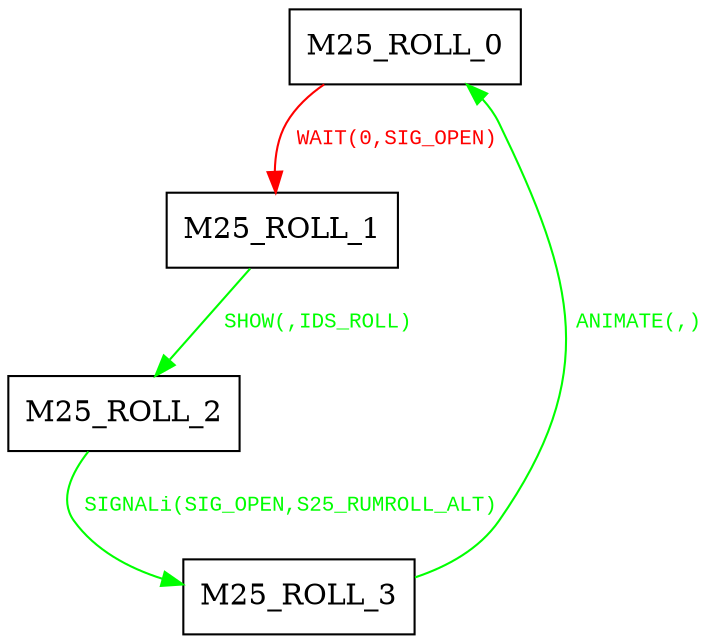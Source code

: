 digraph {
 node [shape=record];
"M25_ROLL_0" -> "M25_ROLL_1"[color=red, fontcolor=red, label=< <font face="Courier New" point-size="10">
WAIT(0,SIG_OPEN)<br/>
</font>>];
"M25_ROLL_1" -> "M25_ROLL_2"[color=green, fontcolor=green, label=< <font face="Courier New" point-size="10">
SHOW(,IDS_ROLL)<br/>
</font>>];
"M25_ROLL_2" -> "M25_ROLL_3"[color=green, fontcolor=green, label=< <font face="Courier New" point-size="10">
SIGNALi(SIG_OPEN,S25_RUMROLL_ALT)<br/>
</font>>];
"M25_ROLL_3" -> "M25_ROLL_0"[color=green, fontcolor=green, label=< <font face="Courier New" point-size="10">
ANIMATE(,)<br/>
</font>>];
}
